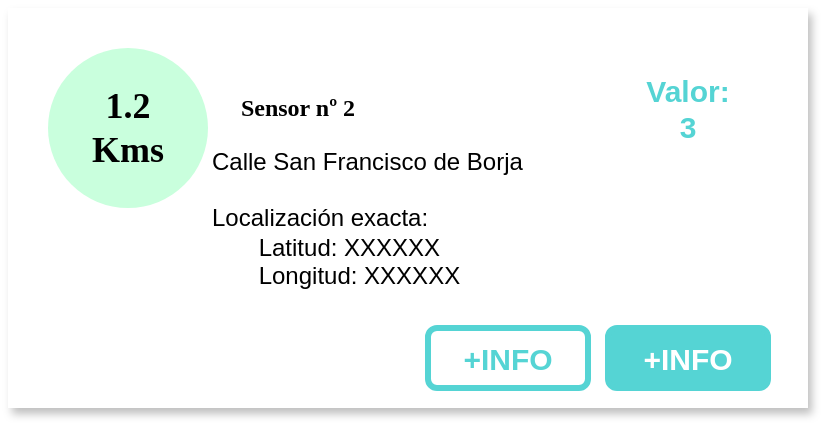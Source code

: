 <mxfile version="13.8.8" type="device"><diagram id="xfTJLpGJOB4nbXhwXRyp" name="Page-1"><mxGraphModel dx="593" dy="353" grid="1" gridSize="10" guides="1" tooltips="1" connect="1" arrows="1" fold="1" page="1" pageScale="1" pageWidth="827" pageHeight="1169" math="0" shadow="0"><root><mxCell id="0"/><mxCell id="1" parent="0"/><mxCell id="SDaUWRriuZIU93mv8z_Z-1" value="" style="rounded=0;whiteSpace=wrap;html=1;shadow=1;strokeColor=none;sketch=0;glass=0;" vertex="1" parent="1"><mxGeometry x="240" y="80" width="400" height="200" as="geometry"/></mxCell><mxCell id="SDaUWRriuZIU93mv8z_Z-2" value="&lt;b style=&quot;font-size: 18px&quot;&gt;&lt;font face=&quot;Tahoma&quot; style=&quot;font-size: 18px&quot;&gt;1.2&lt;br&gt;Kms&lt;/font&gt;&lt;/b&gt;" style="ellipse;whiteSpace=wrap;html=1;aspect=fixed;shadow=0;glass=0;sketch=0;gradientColor=none;strokeColor=none;fillColor=#C9FFDD;" vertex="1" parent="1"><mxGeometry x="260" y="100" width="80" height="80" as="geometry"/></mxCell><mxCell id="SDaUWRriuZIU93mv8z_Z-3" value="&lt;b&gt;&lt;font face=&quot;Tahoma&quot;&gt;Sensor nº 2&lt;/font&gt;&lt;/b&gt;" style="text;html=1;strokeColor=none;fillColor=none;align=center;verticalAlign=middle;whiteSpace=wrap;rounded=0;shadow=0;glass=0;sketch=0;" vertex="1" parent="1"><mxGeometry x="340" y="120" width="90" height="20" as="geometry"/></mxCell><mxCell id="SDaUWRriuZIU93mv8z_Z-4" value="Calle San Francisco de Borja&lt;br&gt;&lt;br&gt;Localización exacta:&lt;br&gt;&amp;nbsp; &amp;nbsp; &amp;nbsp; &amp;nbsp;Latitud: XXXXXX&lt;br&gt;&amp;nbsp; &amp;nbsp; &amp;nbsp; &amp;nbsp;Longitud: XXXXXX" style="text;html=1;strokeColor=none;fillColor=none;align=left;verticalAlign=middle;whiteSpace=wrap;rounded=0;shadow=0;glass=0;sketch=0;" vertex="1" parent="1"><mxGeometry x="340" y="150" width="200" height="70" as="geometry"/></mxCell><mxCell id="SDaUWRriuZIU93mv8z_Z-5" value="&lt;font size=&quot;1&quot; color=&quot;#55d4d4&quot;&gt;&lt;b style=&quot;font-size: 15px&quot;&gt;+INFO&lt;/b&gt;&lt;/font&gt;" style="rounded=1;whiteSpace=wrap;html=1;shadow=0;glass=0;sketch=0;align=center;fillColor=none;strokeWidth=3;strokeColor=#55D4D4;" vertex="1" parent="1"><mxGeometry x="450" y="240" width="80" height="30" as="geometry"/></mxCell><mxCell id="SDaUWRriuZIU93mv8z_Z-6" value="&lt;font size=&quot;1&quot; color=&quot;#ffffff&quot;&gt;&lt;b style=&quot;font-size: 15px&quot;&gt;+INFO&lt;/b&gt;&lt;/font&gt;" style="rounded=1;whiteSpace=wrap;html=1;shadow=0;glass=0;sketch=0;align=center;strokeWidth=3;fillColor=#55D4D4;strokeColor=#55D4D4;" vertex="1" parent="1"><mxGeometry x="540" y="240" width="80" height="30" as="geometry"/></mxCell><mxCell id="SDaUWRriuZIU93mv8z_Z-7" value="&lt;b style=&quot;font-size: 15px&quot;&gt;&lt;font color=&quot;#55d4d4&quot; style=&quot;font-size: 15px&quot;&gt;Valor:&lt;br&gt;3&lt;/font&gt;&lt;/b&gt;" style="text;html=1;strokeColor=none;fillColor=none;align=center;verticalAlign=middle;whiteSpace=wrap;rounded=0;shadow=0;glass=0;sketch=0;" vertex="1" parent="1"><mxGeometry x="555" y="115" width="50" height="30" as="geometry"/></mxCell></root></mxGraphModel></diagram></mxfile>